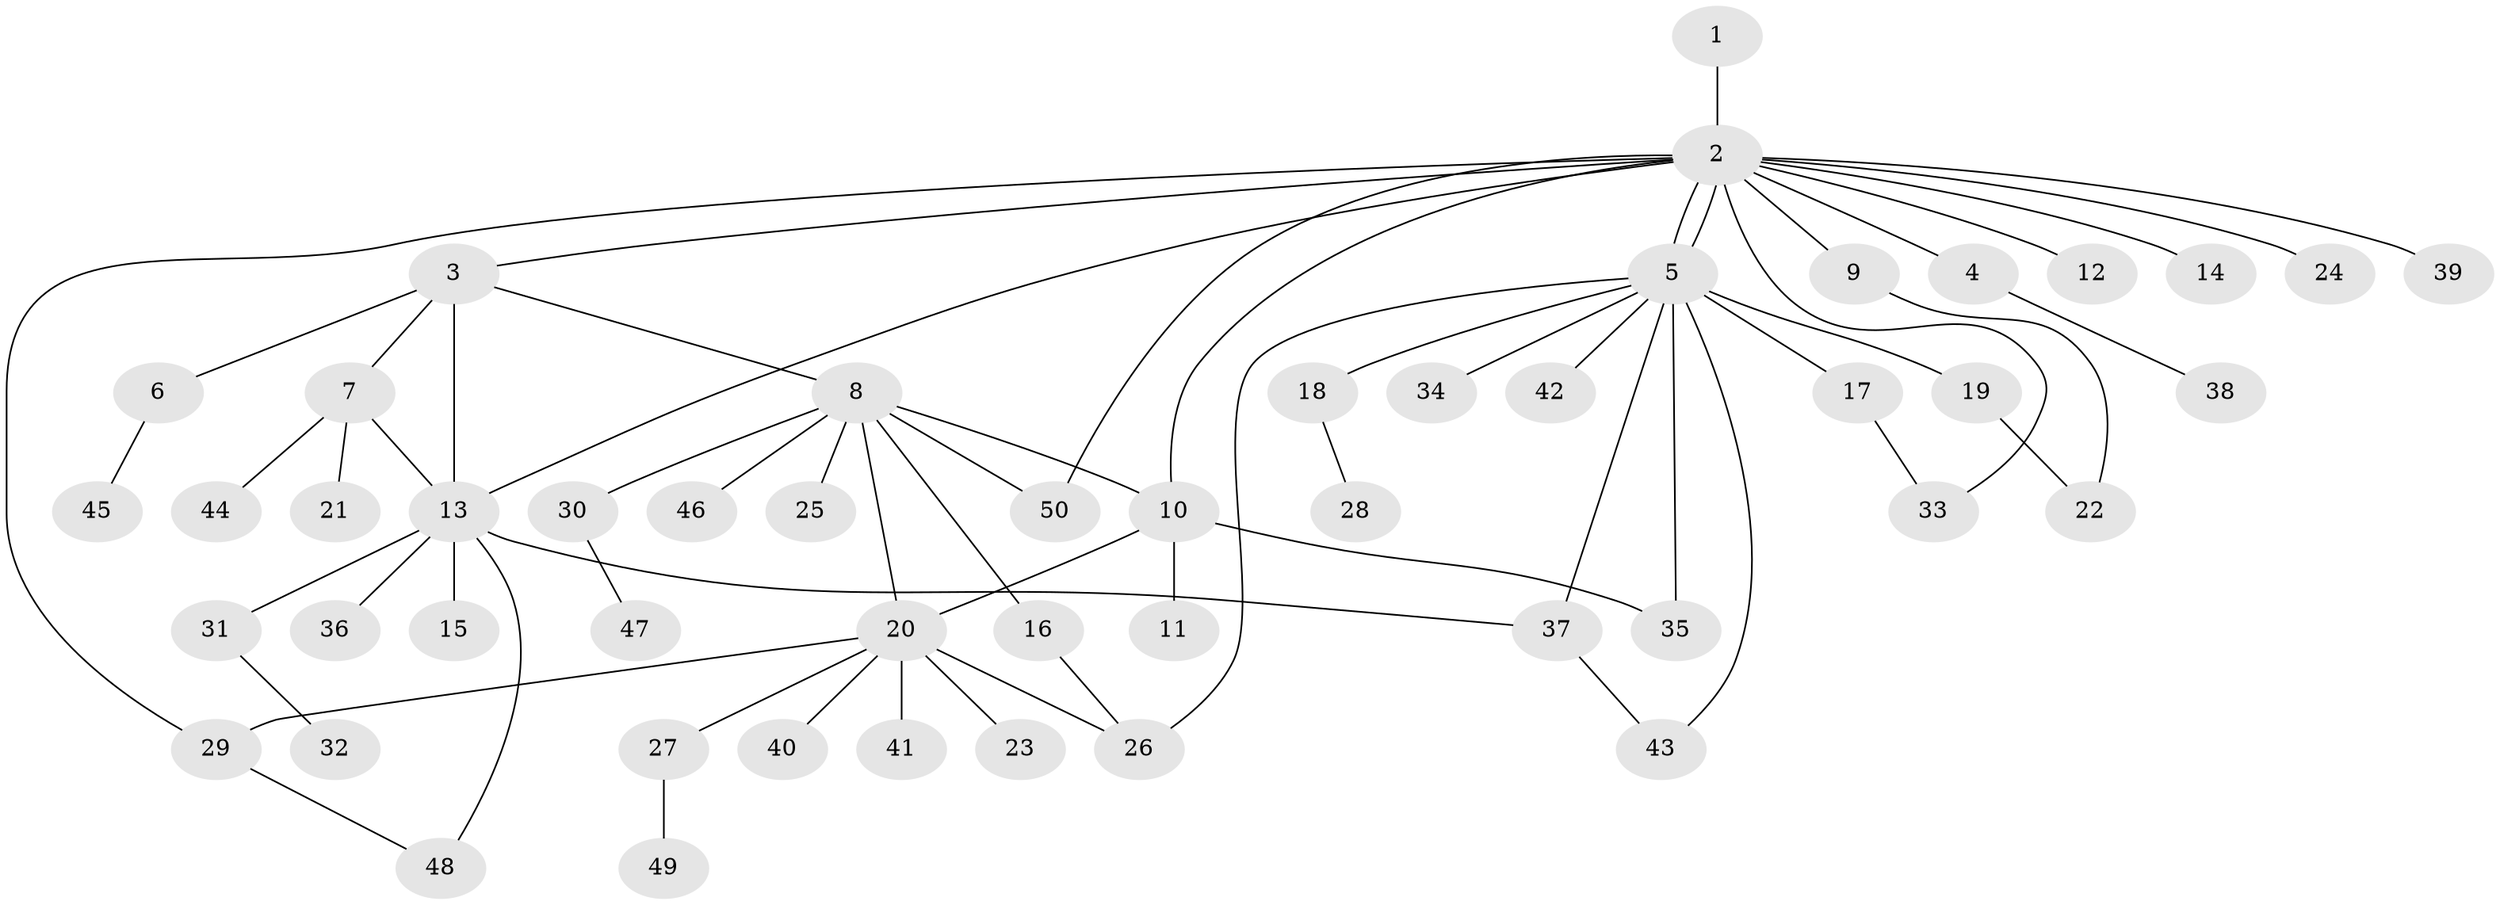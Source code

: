 // Generated by graph-tools (version 1.1) at 2025/35/03/09/25 02:35:28]
// undirected, 50 vertices, 64 edges
graph export_dot {
graph [start="1"]
  node [color=gray90,style=filled];
  1;
  2;
  3;
  4;
  5;
  6;
  7;
  8;
  9;
  10;
  11;
  12;
  13;
  14;
  15;
  16;
  17;
  18;
  19;
  20;
  21;
  22;
  23;
  24;
  25;
  26;
  27;
  28;
  29;
  30;
  31;
  32;
  33;
  34;
  35;
  36;
  37;
  38;
  39;
  40;
  41;
  42;
  43;
  44;
  45;
  46;
  47;
  48;
  49;
  50;
  1 -- 2;
  2 -- 3;
  2 -- 4;
  2 -- 5;
  2 -- 5;
  2 -- 9;
  2 -- 10;
  2 -- 12;
  2 -- 13;
  2 -- 14;
  2 -- 24;
  2 -- 29;
  2 -- 33;
  2 -- 39;
  2 -- 50;
  3 -- 6;
  3 -- 7;
  3 -- 8;
  3 -- 13;
  4 -- 38;
  5 -- 17;
  5 -- 18;
  5 -- 19;
  5 -- 26;
  5 -- 34;
  5 -- 35;
  5 -- 37;
  5 -- 42;
  5 -- 43;
  6 -- 45;
  7 -- 13;
  7 -- 21;
  7 -- 44;
  8 -- 10;
  8 -- 16;
  8 -- 20;
  8 -- 25;
  8 -- 30;
  8 -- 46;
  8 -- 50;
  9 -- 22;
  10 -- 11;
  10 -- 20;
  10 -- 35;
  13 -- 15;
  13 -- 31;
  13 -- 36;
  13 -- 37;
  13 -- 48;
  16 -- 26;
  17 -- 33;
  18 -- 28;
  19 -- 22;
  20 -- 23;
  20 -- 26;
  20 -- 27;
  20 -- 29;
  20 -- 40;
  20 -- 41;
  27 -- 49;
  29 -- 48;
  30 -- 47;
  31 -- 32;
  37 -- 43;
}
